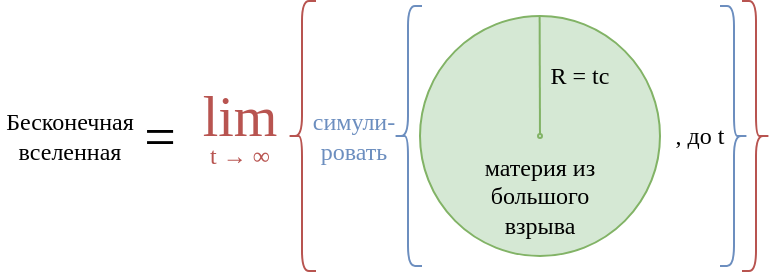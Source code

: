 <mxfile version="17.2.4" type="device"><diagram id="n-rknQB1aKJRL1dVlk-G" name="Page-1"><mxGraphModel dx="525" dy="341" grid="1" gridSize="10" guides="1" tooltips="1" connect="1" arrows="1" fold="1" page="1" pageScale="1" pageWidth="827" pageHeight="1169" math="0" shadow="0"><root><mxCell id="0"/><mxCell id="1" parent="0"/><mxCell id="IR7P0oyDq0SixG9uXgSc-1" value="lim" style="text;html=1;strokeColor=none;fillColor=none;align=center;verticalAlign=middle;whiteSpace=wrap;rounded=0;fontFamily=My;fontSource=https%3A%2F%2Fcdn.jsdelivr.net%2Fgh%2Fdreampulse%2Fcomputer-modern-web-font%40master%2Ffont%2FSerif%2Fcmunrm.ttf;fontSize=28;fontColor=#B85450;" vertex="1" parent="1"><mxGeometry x="300" y="405" width="60" height="30" as="geometry"/></mxCell><mxCell id="IR7P0oyDq0SixG9uXgSc-2" value="t → ∞" style="text;html=1;strokeColor=none;fillColor=none;align=center;verticalAlign=middle;whiteSpace=wrap;rounded=0;fontFamily=My;fontSource=https%3A%2F%2Fcdn.jsdelivr.net%2Fgh%2Fdreampulse%2Fcomputer-modern-web-font%40master%2Ffont%2FSerif%2Fcmunrm.ttf;fontColor=#B85450;" vertex="1" parent="1"><mxGeometry x="300" y="425" width="60" height="30" as="geometry"/></mxCell><mxCell id="IR7P0oyDq0SixG9uXgSc-3" value="" style="ellipse;whiteSpace=wrap;html=1;aspect=fixed;fillColor=#d5e8d4;strokeColor=#82b366;" vertex="1" parent="1"><mxGeometry x="420" y="370" width="120" height="120" as="geometry"/></mxCell><mxCell id="IR7P0oyDq0SixG9uXgSc-7" value="" style="endArrow=oval;html=1;rounded=0;endFill=0;fillColor=#d5e8d4;strokeColor=#82b366;endSize=2;startSize=2;" edge="1" parent="1"><mxGeometry width="50" height="50" relative="1" as="geometry"><mxPoint x="479.82" y="370" as="sourcePoint"/><mxPoint x="480" y="430" as="targetPoint"/><Array as="points"/></mxGeometry></mxCell><mxCell id="IR7P0oyDq0SixG9uXgSc-9" value="R = tc" style="text;html=1;strokeColor=none;fillColor=none;align=center;verticalAlign=middle;whiteSpace=wrap;rounded=0;fontFamily=My;fontSource=https%3A%2F%2Fcdn.jsdelivr.net%2Fgh%2Fdreampulse%2Fcomputer-modern-web-font%40master%2Ffont%2FSerif%2Fcmunrm.ttf;" vertex="1" parent="1"><mxGeometry x="470" y="385" width="60" height="30" as="geometry"/></mxCell><mxCell id="IR7P0oyDq0SixG9uXgSc-10" value="симули-ровать" style="text;html=1;strokeColor=none;fillColor=none;align=center;verticalAlign=middle;whiteSpace=wrap;rounded=0;fontFamily=My;fontSource=https%3A%2F%2Fcdn.jsdelivr.net%2Fgh%2Fdreampulse%2Fcomputer-modern-web-font%40master%2Ffont%2FSerif%2Fcmunrm.ttf;horizontal=1;labelBackgroundColor=none;fontColor=#6C8EBF;" vertex="1" parent="1"><mxGeometry x="357" y="415" width="60" height="30" as="geometry"/></mxCell><mxCell id="IR7P0oyDq0SixG9uXgSc-11" value="&lt;div&gt;, до t&lt;/div&gt;" style="text;html=1;strokeColor=none;fillColor=none;align=center;verticalAlign=middle;whiteSpace=wrap;rounded=0;fontFamily=My;fontSource=https%3A%2F%2Fcdn.jsdelivr.net%2Fgh%2Fdreampulse%2Fcomputer-modern-web-font%40master%2Ffont%2FSerif%2Fcmunrm.ttf;" vertex="1" parent="1"><mxGeometry x="540" y="415" width="40" height="30" as="geometry"/></mxCell><mxCell id="IR7P0oyDq0SixG9uXgSc-12" value="материя из большого взрыва" style="text;html=1;strokeColor=none;fillColor=none;align=center;verticalAlign=middle;whiteSpace=wrap;rounded=0;fontFamily=My;fontSource=https%3A%2F%2Fcdn.jsdelivr.net%2Fgh%2Fdreampulse%2Fcomputer-modern-web-font%40master%2Ffont%2FSerif%2Fcmunrm.ttf;labelBorderColor=none;labelBackgroundColor=none;fontColor=default;" vertex="1" parent="1"><mxGeometry x="445" y="445" width="70" height="30" as="geometry"/></mxCell><mxCell id="IR7P0oyDq0SixG9uXgSc-15" value="" style="shape=curlyBracket;whiteSpace=wrap;html=1;rounded=1;fontFamily=My;fontSource=https%3A%2F%2Fcdn.jsdelivr.net%2Fgh%2Fdreampulse%2Fcomputer-modern-web-font%40master%2Ffont%2FSerif%2Fcmunrm.ttf;fontSize=28;fillColor=#dae8fc;strokeColor=#6c8ebf;" vertex="1" parent="1"><mxGeometry x="407" y="365" width="14" height="130" as="geometry"/></mxCell><mxCell id="IR7P0oyDq0SixG9uXgSc-16" value="" style="shape=curlyBracket;whiteSpace=wrap;html=1;rounded=1;fontFamily=My;fontSource=https%3A%2F%2Fcdn.jsdelivr.net%2Fgh%2Fdreampulse%2Fcomputer-modern-web-font%40master%2Ffont%2FSerif%2Fcmunrm.ttf;fontSize=28;fillColor=#dae8fc;rotation=-180;strokeColor=#6c8ebf;" vertex="1" parent="1"><mxGeometry x="570" y="365" width="14" height="130" as="geometry"/></mxCell><mxCell id="IR7P0oyDq0SixG9uXgSc-18" value="Бесконечная вселенная" style="text;html=1;strokeColor=none;fillColor=none;align=center;verticalAlign=middle;whiteSpace=wrap;rounded=0;fontFamily=My;fontSource=https%3A%2F%2Fcdn.jsdelivr.net%2Fgh%2Fdreampulse%2Fcomputer-modern-web-font%40master%2Ffont%2FSerif%2Fcmunrm.ttf;" vertex="1" parent="1"><mxGeometry x="210" y="415" width="70" height="30" as="geometry"/></mxCell><mxCell id="IR7P0oyDq0SixG9uXgSc-19" value="=" style="text;html=1;strokeColor=none;fillColor=none;align=center;verticalAlign=middle;whiteSpace=wrap;rounded=0;fontFamily=My;fontSource=https%3A%2F%2Fcdn.jsdelivr.net%2Fgh%2Fdreampulse%2Fcomputer-modern-web-font%40master%2Ffont%2FSerif%2Fcmunrm.ttf;fontSize=28;" vertex="1" parent="1"><mxGeometry x="260" y="415" width="60" height="30" as="geometry"/></mxCell><mxCell id="IR7P0oyDq0SixG9uXgSc-20" value="" style="shape=curlyBracket;whiteSpace=wrap;html=1;rounded=1;fontFamily=My;fontSource=https%3A%2F%2Fcdn.jsdelivr.net%2Fgh%2Fdreampulse%2Fcomputer-modern-web-font%40master%2Ffont%2FSerif%2Fcmunrm.ttf;fontSize=28;fillColor=#f8cecc;strokeColor=#b85450;" vertex="1" parent="1"><mxGeometry x="354" y="362.5" width="14" height="135" as="geometry"/></mxCell><mxCell id="IR7P0oyDq0SixG9uXgSc-21" value="" style="shape=curlyBracket;whiteSpace=wrap;html=1;rounded=1;fontFamily=My;fontSource=https%3A%2F%2Fcdn.jsdelivr.net%2Fgh%2Fdreampulse%2Fcomputer-modern-web-font%40master%2Ffont%2FSerif%2Fcmunrm.ttf;fontSize=28;fillColor=#f8cecc;rotation=-180;strokeColor=#b85450;" vertex="1" parent="1"><mxGeometry x="581" y="362.5" width="14" height="135" as="geometry"/></mxCell></root></mxGraphModel></diagram></mxfile>